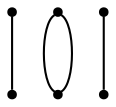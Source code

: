 graph {
  node [shape=point,comment="{\"directed\":false,\"doi\":\"10.1007/978-3-319-03841-4_31\",\"figure\":\"2 (2)\"}"]

  v0 [pos="1728.2251182442983,940.0295281211983"]
  v1 [pos="1728.2251182442983,865.0172536709335"]
  v2 [pos="1653.1710082426798,835.012547374645"]
  v3 [pos="1653.1710082426798,985.0370962751745"]
  v4 [pos="1578.116898241061,865.0172536709335"]
  v5 [pos="1578.116898241061,940.0295281211983"]

  v0 -- v1 [id="-1",pos="1728.2251182442983,940.0295281211983 1728.2251500563768,940.0297188872771 1698.2034551564036,940.0297188872771 1698.2034551564036,910.0248218249097 1698.2034551564036,880.0199247625425 1728.2251500563768,865.0174444370123 1728.2251182442983,865.0172536709335"]
  v5 -- v4 [id="-2",pos="1578.116898241061,940.0295281211983 1578.1169300531399,940.0297188872771 1608.138624953113,940.0297188872771 1608.138624953113,910.0248218249097 1608.138624953113,880.0199247625425 1578.1169300531399,865.0174444370123 1578.116898241061,865.0172536709335"]
  v3 -- v2 [id="-3",pos="1653.1710082426798,985.0370962751745 1686.9454150051497,955.0321992128072 1698.2034551564036,925.0273021504399 1698.2034551564036,910.0248218249097 1698.2034551564036,895.0223414993796 1686.9454150051497,865.0174444370123 1653.1710082426798,835.012547374645"]
  v2 -- v3 [id="-4",pos="1653.1710082426798,835.012547374645 1619.396665104367,865.0174444370123 1608.138624953113,895.0223414993796 1608.138624953113,910.0248218249097 1608.138624953113,925.0273021504399 1619.396665104367,955.0321992128072 1653.1710082426798,985.0370962751745"]
}